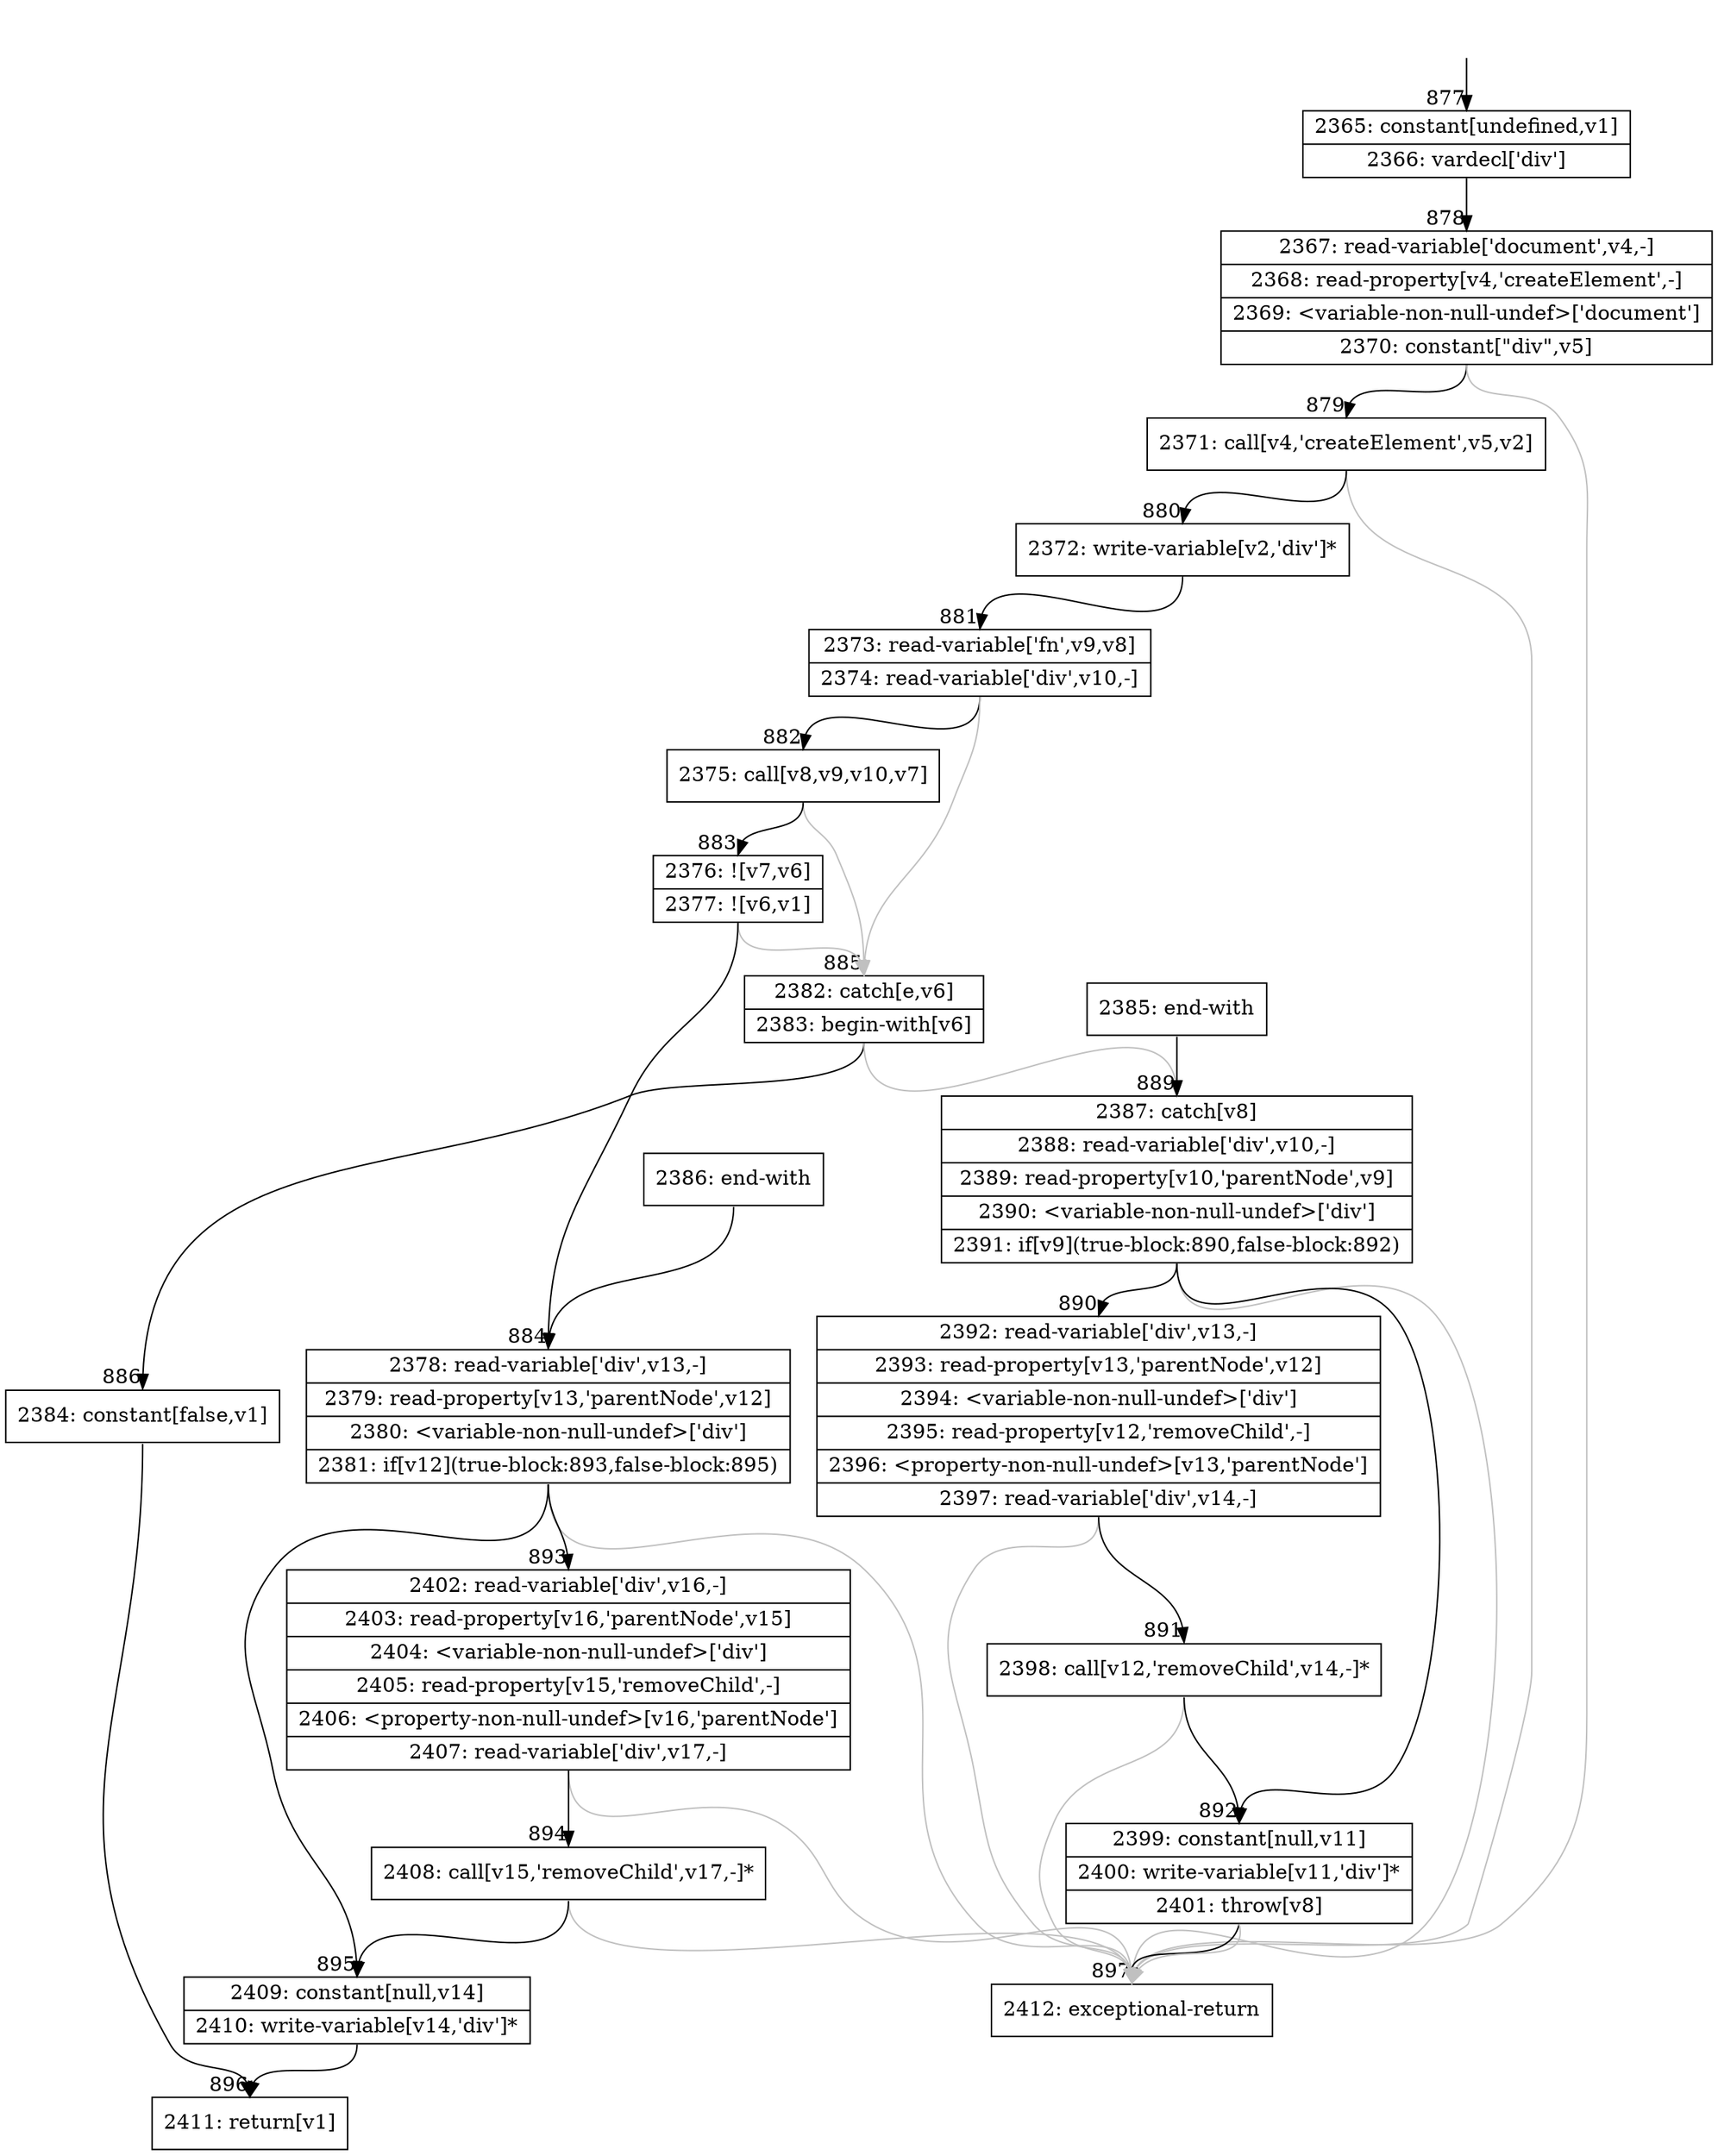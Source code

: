 digraph {
rankdir="TD"
BB_entry61[shape=none,label=""];
BB_entry61 -> BB877 [tailport=s, headport=n, headlabel="    877"]
BB877 [shape=record label="{2365: constant[undefined,v1]|2366: vardecl['div']}" ] 
BB877 -> BB878 [tailport=s, headport=n, headlabel="      878"]
BB878 [shape=record label="{2367: read-variable['document',v4,-]|2368: read-property[v4,'createElement',-]|2369: \<variable-non-null-undef\>['document']|2370: constant[\"div\",v5]}" ] 
BB878 -> BB879 [tailport=s, headport=n, headlabel="      879"]
BB878 -> BB897 [tailport=s, headport=n, color=gray, headlabel="      897"]
BB879 [shape=record label="{2371: call[v4,'createElement',v5,v2]}" ] 
BB879 -> BB880 [tailport=s, headport=n, headlabel="      880"]
BB879 -> BB897 [tailport=s, headport=n, color=gray]
BB880 [shape=record label="{2372: write-variable[v2,'div']*}" ] 
BB880 -> BB881 [tailport=s, headport=n, headlabel="      881"]
BB881 [shape=record label="{2373: read-variable['fn',v9,v8]|2374: read-variable['div',v10,-]}" ] 
BB881 -> BB882 [tailport=s, headport=n, headlabel="      882"]
BB881 -> BB885 [tailport=s, headport=n, color=gray, headlabel="      885"]
BB882 [shape=record label="{2375: call[v8,v9,v10,v7]}" ] 
BB882 -> BB883 [tailport=s, headport=n, headlabel="      883"]
BB882 -> BB885 [tailport=s, headport=n, color=gray]
BB883 [shape=record label="{2376: ![v7,v6]|2377: ![v6,v1]}" ] 
BB883 -> BB884 [tailport=s, headport=n, headlabel="      884"]
BB883 -> BB885 [tailport=s, headport=n, color=gray]
BB884 [shape=record label="{2378: read-variable['div',v13,-]|2379: read-property[v13,'parentNode',v12]|2380: \<variable-non-null-undef\>['div']|2381: if[v12](true-block:893,false-block:895)}" ] 
BB884 -> BB893 [tailport=s, headport=n, headlabel="      893"]
BB884 -> BB895 [tailport=s, headport=n, headlabel="      895"]
BB884 -> BB897 [tailport=s, headport=n, color=gray]
BB885 [shape=record label="{2382: catch[e,v6]|2383: begin-with[v6]}" ] 
BB885 -> BB886 [tailport=s, headport=n, headlabel="      886"]
BB885 -> BB889 [tailport=s, headport=n, color=gray, headlabel="      889"]
BB886 [shape=record label="{2384: constant[false,v1]}" ] 
BB886 -> BB896 [tailport=s, headport=n, headlabel="      896"]
BB887 [shape=record label="{2385: end-with}" ] 
BB887 -> BB889 [tailport=s, headport=n]
BB888 [shape=record label="{2386: end-with}" ] 
BB888 -> BB884 [tailport=s, headport=n]
BB889 [shape=record label="{2387: catch[v8]|2388: read-variable['div',v10,-]|2389: read-property[v10,'parentNode',v9]|2390: \<variable-non-null-undef\>['div']|2391: if[v9](true-block:890,false-block:892)}" ] 
BB889 -> BB890 [tailport=s, headport=n, headlabel="      890"]
BB889 -> BB892 [tailport=s, headport=n, headlabel="      892"]
BB889 -> BB897 [tailport=s, headport=n, color=gray]
BB890 [shape=record label="{2392: read-variable['div',v13,-]|2393: read-property[v13,'parentNode',v12]|2394: \<variable-non-null-undef\>['div']|2395: read-property[v12,'removeChild',-]|2396: \<property-non-null-undef\>[v13,'parentNode']|2397: read-variable['div',v14,-]}" ] 
BB890 -> BB891 [tailport=s, headport=n, headlabel="      891"]
BB890 -> BB897 [tailport=s, headport=n, color=gray]
BB891 [shape=record label="{2398: call[v12,'removeChild',v14,-]*}" ] 
BB891 -> BB892 [tailport=s, headport=n]
BB891 -> BB897 [tailport=s, headport=n, color=gray]
BB892 [shape=record label="{2399: constant[null,v11]|2400: write-variable[v11,'div']*|2401: throw[v8]}" ] 
BB892 -> BB897 [tailport=s, headport=n]
BB892 -> BB897 [tailport=s, headport=n, color=gray]
BB893 [shape=record label="{2402: read-variable['div',v16,-]|2403: read-property[v16,'parentNode',v15]|2404: \<variable-non-null-undef\>['div']|2405: read-property[v15,'removeChild',-]|2406: \<property-non-null-undef\>[v16,'parentNode']|2407: read-variable['div',v17,-]}" ] 
BB893 -> BB894 [tailport=s, headport=n, headlabel="      894"]
BB893 -> BB897 [tailport=s, headport=n, color=gray]
BB894 [shape=record label="{2408: call[v15,'removeChild',v17,-]*}" ] 
BB894 -> BB895 [tailport=s, headport=n]
BB894 -> BB897 [tailport=s, headport=n, color=gray]
BB895 [shape=record label="{2409: constant[null,v14]|2410: write-variable[v14,'div']*}" ] 
BB895 -> BB896 [tailport=s, headport=n]
BB896 [shape=record label="{2411: return[v1]}" ] 
BB897 [shape=record label="{2412: exceptional-return}" ] 
}
